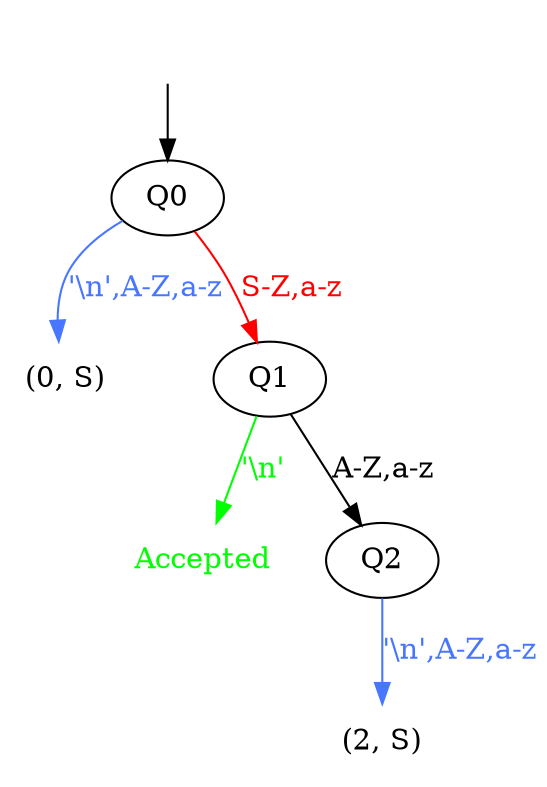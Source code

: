 digraph DOTaut {
 start [ style=invis ];
 start -> Q0 [ color=black];
 Accepted [shape=none, fontcolor=green];
   "(0, S)" [shape=none];
   Q0 -> "(0, S)" [ color=royalblue1, fontcolor=royalblue1, label = "'\\n',A-Z,a-z"];
   Q1 -> Accepted [ color=green, fontcolor=green, label = "'\\n'"];
   Q1 -> Q2 [ color=black,  fontcolor=black,label = "A-Z,a-z"];
   "(2, S)" [shape=none];
   Q2 -> "(2, S)" [ color=royalblue1, fontcolor=royalblue1, label = "'\\n',A-Z,a-z"];
   Q0 -> Q1 [ color=red, fontcolor=red, label = "S-Z,a-z"];
}
